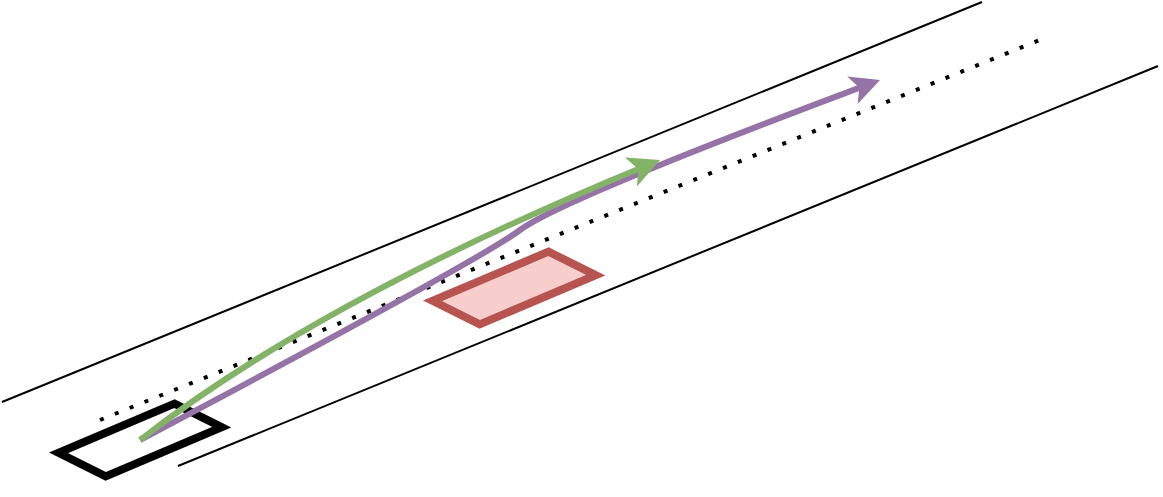 <mxfile version="20.8.1" type="github">
  <diagram id="HrEwuO9d4wF9gGbz7vrr" name="第 1 页">
    <mxGraphModel dx="3447" dy="1590" grid="0" gridSize="10" guides="1" tooltips="1" connect="1" arrows="1" fold="1" page="1" pageScale="1" pageWidth="827" pageHeight="1169" math="0" shadow="0">
      <root>
        <mxCell id="0" />
        <mxCell id="1" parent="0" />
        <mxCell id="K5DUyNLz1QTkelRy9-_S-33" value="" style="shape=parallelogram;perimeter=parallelogramPerimeter;whiteSpace=wrap;html=1;fixedSize=1;strokeWidth=4;rotation=337;size=17.12;flipH=1;" vertex="1" parent="1">
          <mxGeometry x="150" y="765" width="80.12" height="20" as="geometry" />
        </mxCell>
        <mxCell id="K5DUyNLz1QTkelRy9-_S-21" value="" style="endArrow=none;html=1;rounded=0;" edge="1" parent="1">
          <mxGeometry width="50" height="50" relative="1" as="geometry">
            <mxPoint x="121" y="756" as="sourcePoint" />
            <mxPoint x="611" y="556" as="targetPoint" />
          </mxGeometry>
        </mxCell>
        <mxCell id="K5DUyNLz1QTkelRy9-_S-25" value="" style="endArrow=none;html=1;rounded=0;" edge="1" parent="1">
          <mxGeometry width="50" height="50" relative="1" as="geometry">
            <mxPoint x="209" y="788" as="sourcePoint" />
            <mxPoint x="699" y="588" as="targetPoint" />
          </mxGeometry>
        </mxCell>
        <mxCell id="K5DUyNLz1QTkelRy9-_S-26" value="" style="endArrow=none;dashed=1;html=1;dashPattern=1 3;strokeWidth=2;rounded=0;" edge="1" parent="1">
          <mxGeometry width="50" height="50" relative="1" as="geometry">
            <mxPoint x="170" y="765" as="sourcePoint" />
            <mxPoint x="640" y="575" as="targetPoint" />
          </mxGeometry>
        </mxCell>
        <mxCell id="K5DUyNLz1QTkelRy9-_S-28" value="" style="curved=1;endArrow=classic;html=1;rounded=0;fillColor=#e1d5e7;strokeColor=#9673a6;endSize=5;strokeWidth=3;" edge="1" parent="1">
          <mxGeometry width="50" height="50" relative="1" as="geometry">
            <mxPoint x="190" y="775" as="sourcePoint" />
            <mxPoint x="560" y="595" as="targetPoint" />
            <Array as="points">
              <mxPoint x="360" y="685" />
              <mxPoint x="400" y="655" />
            </Array>
          </mxGeometry>
        </mxCell>
        <mxCell id="K5DUyNLz1QTkelRy9-_S-29" value="" style="curved=1;endArrow=classic;html=1;rounded=0;fillColor=#d5e8d4;strokeColor=#82b366;strokeWidth=3;" edge="1" parent="1">
          <mxGeometry width="50" height="50" relative="1" as="geometry">
            <mxPoint x="190" y="775" as="sourcePoint" />
            <mxPoint x="450" y="635" as="targetPoint" />
            <Array as="points">
              <mxPoint x="280" y="705" />
            </Array>
          </mxGeometry>
        </mxCell>
        <mxCell id="K5DUyNLz1QTkelRy9-_S-30" value="" style="shape=parallelogram;perimeter=parallelogramPerimeter;whiteSpace=wrap;html=1;fixedSize=1;strokeWidth=4;rotation=337;size=17.12;flipH=1;fillColor=#f8cecc;strokeColor=#b85450;" vertex="1" parent="1">
          <mxGeometry x="337" y="689" width="80.12" height="20" as="geometry" />
        </mxCell>
      </root>
    </mxGraphModel>
  </diagram>
</mxfile>
